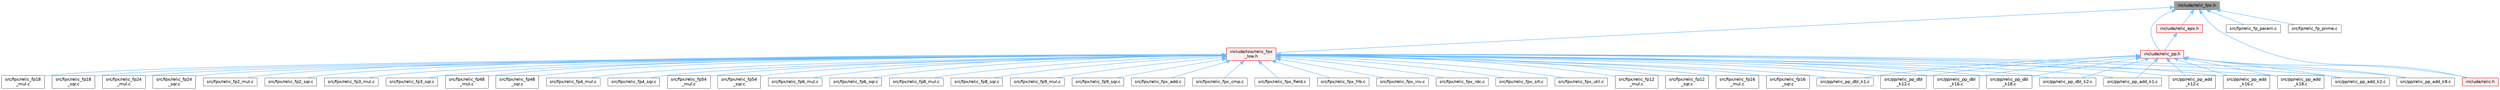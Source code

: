 digraph "include/relic_fpx.h"
{
 // LATEX_PDF_SIZE
  bgcolor="transparent";
  edge [fontname=Helvetica,fontsize=10,labelfontname=Helvetica,labelfontsize=10];
  node [fontname=Helvetica,fontsize=10,shape=box,height=0.2,width=0.4];
  Node1 [id="Node000001",label="include/relic_fpx.h",height=0.2,width=0.4,color="gray40", fillcolor="grey60", style="filled", fontcolor="black",tooltip=" "];
  Node1 -> Node2 [id="edge1_Node000001_Node000002",dir="back",color="steelblue1",style="solid",tooltip=" "];
  Node2 [id="Node000002",label="include/low/relic_fpx\l_low.h",height=0.2,width=0.4,color="red", fillcolor="#FFF0F0", style="filled",URL="$d8/d61/relic__fpx__low_8h.html",tooltip=" "];
  Node2 -> Node3 [id="edge2_Node000002_Node000003",dir="back",color="steelblue1",style="solid",tooltip=" "];
  Node3 [id="Node000003",label="src/fpx/relic_fp12\l_mul.c",height=0.2,width=0.4,color="grey40", fillcolor="white", style="filled",URL="$dd/d00/relic__fp12__mul_8c.html",tooltip=" "];
  Node2 -> Node4 [id="edge3_Node000002_Node000004",dir="back",color="steelblue1",style="solid",tooltip=" "];
  Node4 [id="Node000004",label="src/fpx/relic_fp12\l_sqr.c",height=0.2,width=0.4,color="grey40", fillcolor="white", style="filled",URL="$da/d70/relic__fp12__sqr_8c.html",tooltip=" "];
  Node2 -> Node5 [id="edge4_Node000002_Node000005",dir="back",color="steelblue1",style="solid",tooltip=" "];
  Node5 [id="Node000005",label="src/fpx/relic_fp16\l_mul.c",height=0.2,width=0.4,color="grey40", fillcolor="white", style="filled",URL="$df/d95/relic__fp16__mul_8c.html",tooltip=" "];
  Node2 -> Node6 [id="edge5_Node000002_Node000006",dir="back",color="steelblue1",style="solid",tooltip=" "];
  Node6 [id="Node000006",label="src/fpx/relic_fp16\l_sqr.c",height=0.2,width=0.4,color="grey40", fillcolor="white", style="filled",URL="$dd/dfd/relic__fp16__sqr_8c.html",tooltip=" "];
  Node2 -> Node7 [id="edge6_Node000002_Node000007",dir="back",color="steelblue1",style="solid",tooltip=" "];
  Node7 [id="Node000007",label="src/fpx/relic_fp18\l_mul.c",height=0.2,width=0.4,color="grey40", fillcolor="white", style="filled",URL="$d3/d89/relic__fp18__mul_8c.html",tooltip=" "];
  Node2 -> Node8 [id="edge7_Node000002_Node000008",dir="back",color="steelblue1",style="solid",tooltip=" "];
  Node8 [id="Node000008",label="src/fpx/relic_fp18\l_sqr.c",height=0.2,width=0.4,color="grey40", fillcolor="white", style="filled",URL="$da/df1/relic__fp18__sqr_8c.html",tooltip=" "];
  Node2 -> Node9 [id="edge8_Node000002_Node000009",dir="back",color="steelblue1",style="solid",tooltip=" "];
  Node9 [id="Node000009",label="src/fpx/relic_fp24\l_mul.c",height=0.2,width=0.4,color="grey40", fillcolor="white", style="filled",URL="$db/d94/relic__fp24__mul_8c.html",tooltip=" "];
  Node2 -> Node10 [id="edge9_Node000002_Node000010",dir="back",color="steelblue1",style="solid",tooltip=" "];
  Node10 [id="Node000010",label="src/fpx/relic_fp24\l_sqr.c",height=0.2,width=0.4,color="grey40", fillcolor="white", style="filled",URL="$d4/d4b/relic__fp24__sqr_8c.html",tooltip=" "];
  Node2 -> Node11 [id="edge10_Node000002_Node000011",dir="back",color="steelblue1",style="solid",tooltip=" "];
  Node11 [id="Node000011",label="src/fpx/relic_fp2_mul.c",height=0.2,width=0.4,color="grey40", fillcolor="white", style="filled",URL="$d4/d02/relic__fp2__mul_8c.html",tooltip=" "];
  Node2 -> Node12 [id="edge11_Node000002_Node000012",dir="back",color="steelblue1",style="solid",tooltip=" "];
  Node12 [id="Node000012",label="src/fpx/relic_fp2_sqr.c",height=0.2,width=0.4,color="grey40", fillcolor="white", style="filled",URL="$db/d6c/relic__fp2__sqr_8c.html",tooltip=" "];
  Node2 -> Node13 [id="edge12_Node000002_Node000013",dir="back",color="steelblue1",style="solid",tooltip=" "];
  Node13 [id="Node000013",label="src/fpx/relic_fp3_mul.c",height=0.2,width=0.4,color="grey40", fillcolor="white", style="filled",URL="$df/d8a/relic__fp3__mul_8c.html",tooltip=" "];
  Node2 -> Node14 [id="edge13_Node000002_Node000014",dir="back",color="steelblue1",style="solid",tooltip=" "];
  Node14 [id="Node000014",label="src/fpx/relic_fp3_sqr.c",height=0.2,width=0.4,color="grey40", fillcolor="white", style="filled",URL="$de/d96/relic__fp3__sqr_8c.html",tooltip=" "];
  Node2 -> Node15 [id="edge14_Node000002_Node000015",dir="back",color="steelblue1",style="solid",tooltip=" "];
  Node15 [id="Node000015",label="src/fpx/relic_fp48\l_mul.c",height=0.2,width=0.4,color="grey40", fillcolor="white", style="filled",URL="$dc/dcb/relic__fp48__mul_8c.html",tooltip=" "];
  Node2 -> Node16 [id="edge15_Node000002_Node000016",dir="back",color="steelblue1",style="solid",tooltip=" "];
  Node16 [id="Node000016",label="src/fpx/relic_fp48\l_sqr.c",height=0.2,width=0.4,color="grey40", fillcolor="white", style="filled",URL="$d3/dbb/relic__fp48__sqr_8c.html",tooltip=" "];
  Node2 -> Node17 [id="edge16_Node000002_Node000017",dir="back",color="steelblue1",style="solid",tooltip=" "];
  Node17 [id="Node000017",label="src/fpx/relic_fp4_mul.c",height=0.2,width=0.4,color="grey40", fillcolor="white", style="filled",URL="$d9/d6b/relic__fp4__mul_8c.html",tooltip=" "];
  Node2 -> Node18 [id="edge17_Node000002_Node000018",dir="back",color="steelblue1",style="solid",tooltip=" "];
  Node18 [id="Node000018",label="src/fpx/relic_fp4_sqr.c",height=0.2,width=0.4,color="grey40", fillcolor="white", style="filled",URL="$d4/d58/relic__fp4__sqr_8c.html",tooltip=" "];
  Node2 -> Node19 [id="edge18_Node000002_Node000019",dir="back",color="steelblue1",style="solid",tooltip=" "];
  Node19 [id="Node000019",label="src/fpx/relic_fp54\l_mul.c",height=0.2,width=0.4,color="grey40", fillcolor="white", style="filled",URL="$da/dd2/relic__fp54__mul_8c.html",tooltip=" "];
  Node2 -> Node20 [id="edge19_Node000002_Node000020",dir="back",color="steelblue1",style="solid",tooltip=" "];
  Node20 [id="Node000020",label="src/fpx/relic_fp54\l_sqr.c",height=0.2,width=0.4,color="grey40", fillcolor="white", style="filled",URL="$d3/d74/relic__fp54__sqr_8c.html",tooltip=" "];
  Node2 -> Node21 [id="edge20_Node000002_Node000021",dir="back",color="steelblue1",style="solid",tooltip=" "];
  Node21 [id="Node000021",label="src/fpx/relic_fp6_mul.c",height=0.2,width=0.4,color="grey40", fillcolor="white", style="filled",URL="$d7/d22/relic__fp6__mul_8c.html",tooltip=" "];
  Node2 -> Node22 [id="edge21_Node000002_Node000022",dir="back",color="steelblue1",style="solid",tooltip=" "];
  Node22 [id="Node000022",label="src/fpx/relic_fp6_sqr.c",height=0.2,width=0.4,color="grey40", fillcolor="white", style="filled",URL="$d3/dbe/relic__fp6__sqr_8c.html",tooltip=" "];
  Node2 -> Node23 [id="edge22_Node000002_Node000023",dir="back",color="steelblue1",style="solid",tooltip=" "];
  Node23 [id="Node000023",label="src/fpx/relic_fp8_mul.c",height=0.2,width=0.4,color="grey40", fillcolor="white", style="filled",URL="$da/d55/relic__fp8__mul_8c.html",tooltip=" "];
  Node2 -> Node24 [id="edge23_Node000002_Node000024",dir="back",color="steelblue1",style="solid",tooltip=" "];
  Node24 [id="Node000024",label="src/fpx/relic_fp8_sqr.c",height=0.2,width=0.4,color="grey40", fillcolor="white", style="filled",URL="$d3/d79/relic__fp8__sqr_8c.html",tooltip=" "];
  Node2 -> Node25 [id="edge24_Node000002_Node000025",dir="back",color="steelblue1",style="solid",tooltip=" "];
  Node25 [id="Node000025",label="src/fpx/relic_fp9_mul.c",height=0.2,width=0.4,color="grey40", fillcolor="white", style="filled",URL="$d1/d20/relic__fp9__mul_8c.html",tooltip=" "];
  Node2 -> Node26 [id="edge25_Node000002_Node000026",dir="back",color="steelblue1",style="solid",tooltip=" "];
  Node26 [id="Node000026",label="src/fpx/relic_fp9_sqr.c",height=0.2,width=0.4,color="grey40", fillcolor="white", style="filled",URL="$dc/d32/relic__fp9__sqr_8c.html",tooltip=" "];
  Node2 -> Node27 [id="edge26_Node000002_Node000027",dir="back",color="steelblue1",style="solid",tooltip=" "];
  Node27 [id="Node000027",label="src/fpx/relic_fpx_add.c",height=0.2,width=0.4,color="grey40", fillcolor="white", style="filled",URL="$d3/db6/relic__fpx__add_8c.html",tooltip=" "];
  Node2 -> Node28 [id="edge27_Node000002_Node000028",dir="back",color="steelblue1",style="solid",tooltip=" "];
  Node28 [id="Node000028",label="src/fpx/relic_fpx_cmp.c",height=0.2,width=0.4,color="grey40", fillcolor="white", style="filled",URL="$d2/dfc/relic__fpx__cmp_8c.html",tooltip=" "];
  Node2 -> Node29 [id="edge28_Node000002_Node000029",dir="back",color="steelblue1",style="solid",tooltip=" "];
  Node29 [id="Node000029",label="src/fpx/relic_fpx_field.c",height=0.2,width=0.4,color="grey40", fillcolor="white", style="filled",URL="$d3/daa/relic__fpx__field_8c.html",tooltip=" "];
  Node2 -> Node30 [id="edge29_Node000002_Node000030",dir="back",color="steelblue1",style="solid",tooltip=" "];
  Node30 [id="Node000030",label="src/fpx/relic_fpx_frb.c",height=0.2,width=0.4,color="grey40", fillcolor="white", style="filled",URL="$d1/dfb/relic__fpx__frb_8c.html",tooltip=" "];
  Node2 -> Node31 [id="edge30_Node000002_Node000031",dir="back",color="steelblue1",style="solid",tooltip=" "];
  Node31 [id="Node000031",label="src/fpx/relic_fpx_inv.c",height=0.2,width=0.4,color="grey40", fillcolor="white", style="filled",URL="$d0/dc6/relic__fpx__inv_8c.html",tooltip=" "];
  Node2 -> Node32 [id="edge31_Node000002_Node000032",dir="back",color="steelblue1",style="solid",tooltip=" "];
  Node32 [id="Node000032",label="src/fpx/relic_fpx_rdc.c",height=0.2,width=0.4,color="grey40", fillcolor="white", style="filled",URL="$d3/d34/relic__fpx__rdc_8c.html",tooltip=" "];
  Node2 -> Node33 [id="edge32_Node000002_Node000033",dir="back",color="steelblue1",style="solid",tooltip=" "];
  Node33 [id="Node000033",label="src/fpx/relic_fpx_srt.c",height=0.2,width=0.4,color="grey40", fillcolor="white", style="filled",URL="$d4/dd5/relic__fpx__srt_8c.html",tooltip=" "];
  Node2 -> Node34 [id="edge33_Node000002_Node000034",dir="back",color="steelblue1",style="solid",tooltip=" "];
  Node34 [id="Node000034",label="src/fpx/relic_fpx_util.c",height=0.2,width=0.4,color="grey40", fillcolor="white", style="filled",URL="$df/d97/relic__fpx__util_8c.html",tooltip=" "];
  Node2 -> Node35 [id="edge34_Node000002_Node000035",dir="back",color="steelblue1",style="solid",tooltip=" "];
  Node35 [id="Node000035",label="src/pp/relic_pp_add_k1.c",height=0.2,width=0.4,color="grey40", fillcolor="white", style="filled",URL="$dd/dc5/relic__pp__add__k1_8c.html",tooltip=" "];
  Node2 -> Node36 [id="edge35_Node000002_Node000036",dir="back",color="steelblue1",style="solid",tooltip=" "];
  Node36 [id="Node000036",label="src/pp/relic_pp_add\l_k12.c",height=0.2,width=0.4,color="grey40", fillcolor="white", style="filled",URL="$d4/d4b/relic__pp__add__k12_8c.html",tooltip=" "];
  Node2 -> Node37 [id="edge36_Node000002_Node000037",dir="back",color="steelblue1",style="solid",tooltip=" "];
  Node37 [id="Node000037",label="src/pp/relic_pp_add\l_k16.c",height=0.2,width=0.4,color="grey40", fillcolor="white", style="filled",URL="$df/d43/relic__pp__add__k16_8c.html",tooltip=" "];
  Node2 -> Node38 [id="edge37_Node000002_Node000038",dir="back",color="steelblue1",style="solid",tooltip=" "];
  Node38 [id="Node000038",label="src/pp/relic_pp_add\l_k18.c",height=0.2,width=0.4,color="grey40", fillcolor="white", style="filled",URL="$d6/d28/relic__pp__add__k18_8c.html",tooltip=" "];
  Node2 -> Node39 [id="edge38_Node000002_Node000039",dir="back",color="steelblue1",style="solid",tooltip=" "];
  Node39 [id="Node000039",label="src/pp/relic_pp_add_k2.c",height=0.2,width=0.4,color="grey40", fillcolor="white", style="filled",URL="$dc/d17/relic__pp__add__k2_8c.html",tooltip=" "];
  Node2 -> Node40 [id="edge39_Node000002_Node000040",dir="back",color="steelblue1",style="solid",tooltip=" "];
  Node40 [id="Node000040",label="src/pp/relic_pp_add_k8.c",height=0.2,width=0.4,color="grey40", fillcolor="white", style="filled",URL="$d7/d4c/relic__pp__add__k8_8c.html",tooltip=" "];
  Node2 -> Node41 [id="edge40_Node000002_Node000041",dir="back",color="steelblue1",style="solid",tooltip=" "];
  Node41 [id="Node000041",label="src/pp/relic_pp_dbl_k1.c",height=0.2,width=0.4,color="grey40", fillcolor="white", style="filled",URL="$d9/d90/relic__pp__dbl__k1_8c.html",tooltip=" "];
  Node2 -> Node42 [id="edge41_Node000002_Node000042",dir="back",color="steelblue1",style="solid",tooltip=" "];
  Node42 [id="Node000042",label="src/pp/relic_pp_dbl\l_k12.c",height=0.2,width=0.4,color="grey40", fillcolor="white", style="filled",URL="$d5/d9b/relic__pp__dbl__k12_8c.html",tooltip=" "];
  Node2 -> Node43 [id="edge42_Node000002_Node000043",dir="back",color="steelblue1",style="solid",tooltip=" "];
  Node43 [id="Node000043",label="src/pp/relic_pp_dbl\l_k16.c",height=0.2,width=0.4,color="grey40", fillcolor="white", style="filled",URL="$dd/d00/relic__pp__dbl__k16_8c.html",tooltip=" "];
  Node2 -> Node44 [id="edge43_Node000002_Node000044",dir="back",color="steelblue1",style="solid",tooltip=" "];
  Node44 [id="Node000044",label="src/pp/relic_pp_dbl\l_k18.c",height=0.2,width=0.4,color="grey40", fillcolor="white", style="filled",URL="$d9/d64/relic__pp__dbl__k18_8c.html",tooltip=" "];
  Node2 -> Node45 [id="edge44_Node000002_Node000045",dir="back",color="steelblue1",style="solid",tooltip=" "];
  Node45 [id="Node000045",label="src/pp/relic_pp_dbl_k2.c",height=0.2,width=0.4,color="grey40", fillcolor="white", style="filled",URL="$dd/d22/relic__pp__dbl__k2_8c.html",tooltip=" "];
  Node1 -> Node47 [id="edge45_Node000001_Node000047",dir="back",color="steelblue1",style="solid",tooltip=" "];
  Node47 [id="Node000047",label="include/relic.h",height=0.2,width=0.4,color="red", fillcolor="#FFF0F0", style="filled",URL="$d0/d17/relic_8h.html",tooltip=" "];
  Node1 -> Node80 [id="edge46_Node000001_Node000080",dir="back",color="steelblue1",style="solid",tooltip=" "];
  Node80 [id="Node000080",label="include/relic_epx.h",height=0.2,width=0.4,color="red", fillcolor="#FFF0F0", style="filled",URL="$d9/d7d/relic__epx_8h.html",tooltip=" "];
  Node80 -> Node296 [id="edge47_Node000080_Node000296",dir="back",color="steelblue1",style="solid",tooltip=" "];
  Node296 [id="Node000296",label="include/relic_pp.h",height=0.2,width=0.4,color="red", fillcolor="#FFF0F0", style="filled",URL="$d1/d95/relic__pp_8h.html",tooltip=" "];
  Node296 -> Node47 [id="edge48_Node000296_Node000047",dir="back",color="steelblue1",style="solid",tooltip=" "];
  Node296 -> Node35 [id="edge49_Node000296_Node000035",dir="back",color="steelblue1",style="solid",tooltip=" "];
  Node296 -> Node36 [id="edge50_Node000296_Node000036",dir="back",color="steelblue1",style="solid",tooltip=" "];
  Node296 -> Node37 [id="edge51_Node000296_Node000037",dir="back",color="steelblue1",style="solid",tooltip=" "];
  Node296 -> Node38 [id="edge52_Node000296_Node000038",dir="back",color="steelblue1",style="solid",tooltip=" "];
  Node296 -> Node39 [id="edge53_Node000296_Node000039",dir="back",color="steelblue1",style="solid",tooltip=" "];
  Node296 -> Node40 [id="edge54_Node000296_Node000040",dir="back",color="steelblue1",style="solid",tooltip=" "];
  Node296 -> Node41 [id="edge55_Node000296_Node000041",dir="back",color="steelblue1",style="solid",tooltip=" "];
  Node296 -> Node42 [id="edge56_Node000296_Node000042",dir="back",color="steelblue1",style="solid",tooltip=" "];
  Node296 -> Node43 [id="edge57_Node000296_Node000043",dir="back",color="steelblue1",style="solid",tooltip=" "];
  Node296 -> Node44 [id="edge58_Node000296_Node000044",dir="back",color="steelblue1",style="solid",tooltip=" "];
  Node296 -> Node45 [id="edge59_Node000296_Node000045",dir="back",color="steelblue1",style="solid",tooltip=" "];
  Node1 -> Node296 [id="edge60_Node000001_Node000296",dir="back",color="steelblue1",style="solid",tooltip=" "];
  Node1 -> Node236 [id="edge61_Node000001_Node000236",dir="back",color="steelblue1",style="solid",tooltip=" "];
  Node236 [id="Node000236",label="src/fp/relic_fp_param.c",height=0.2,width=0.4,color="grey40", fillcolor="white", style="filled",URL="$dd/d9b/relic__fp__param_8c.html",tooltip=" "];
  Node1 -> Node237 [id="edge62_Node000001_Node000237",dir="back",color="steelblue1",style="solid",tooltip=" "];
  Node237 [id="Node000237",label="src/fp/relic_fp_prime.c",height=0.2,width=0.4,color="grey40", fillcolor="white", style="filled",URL="$d9/dbf/relic__fp__prime_8c.html",tooltip=" "];
}
